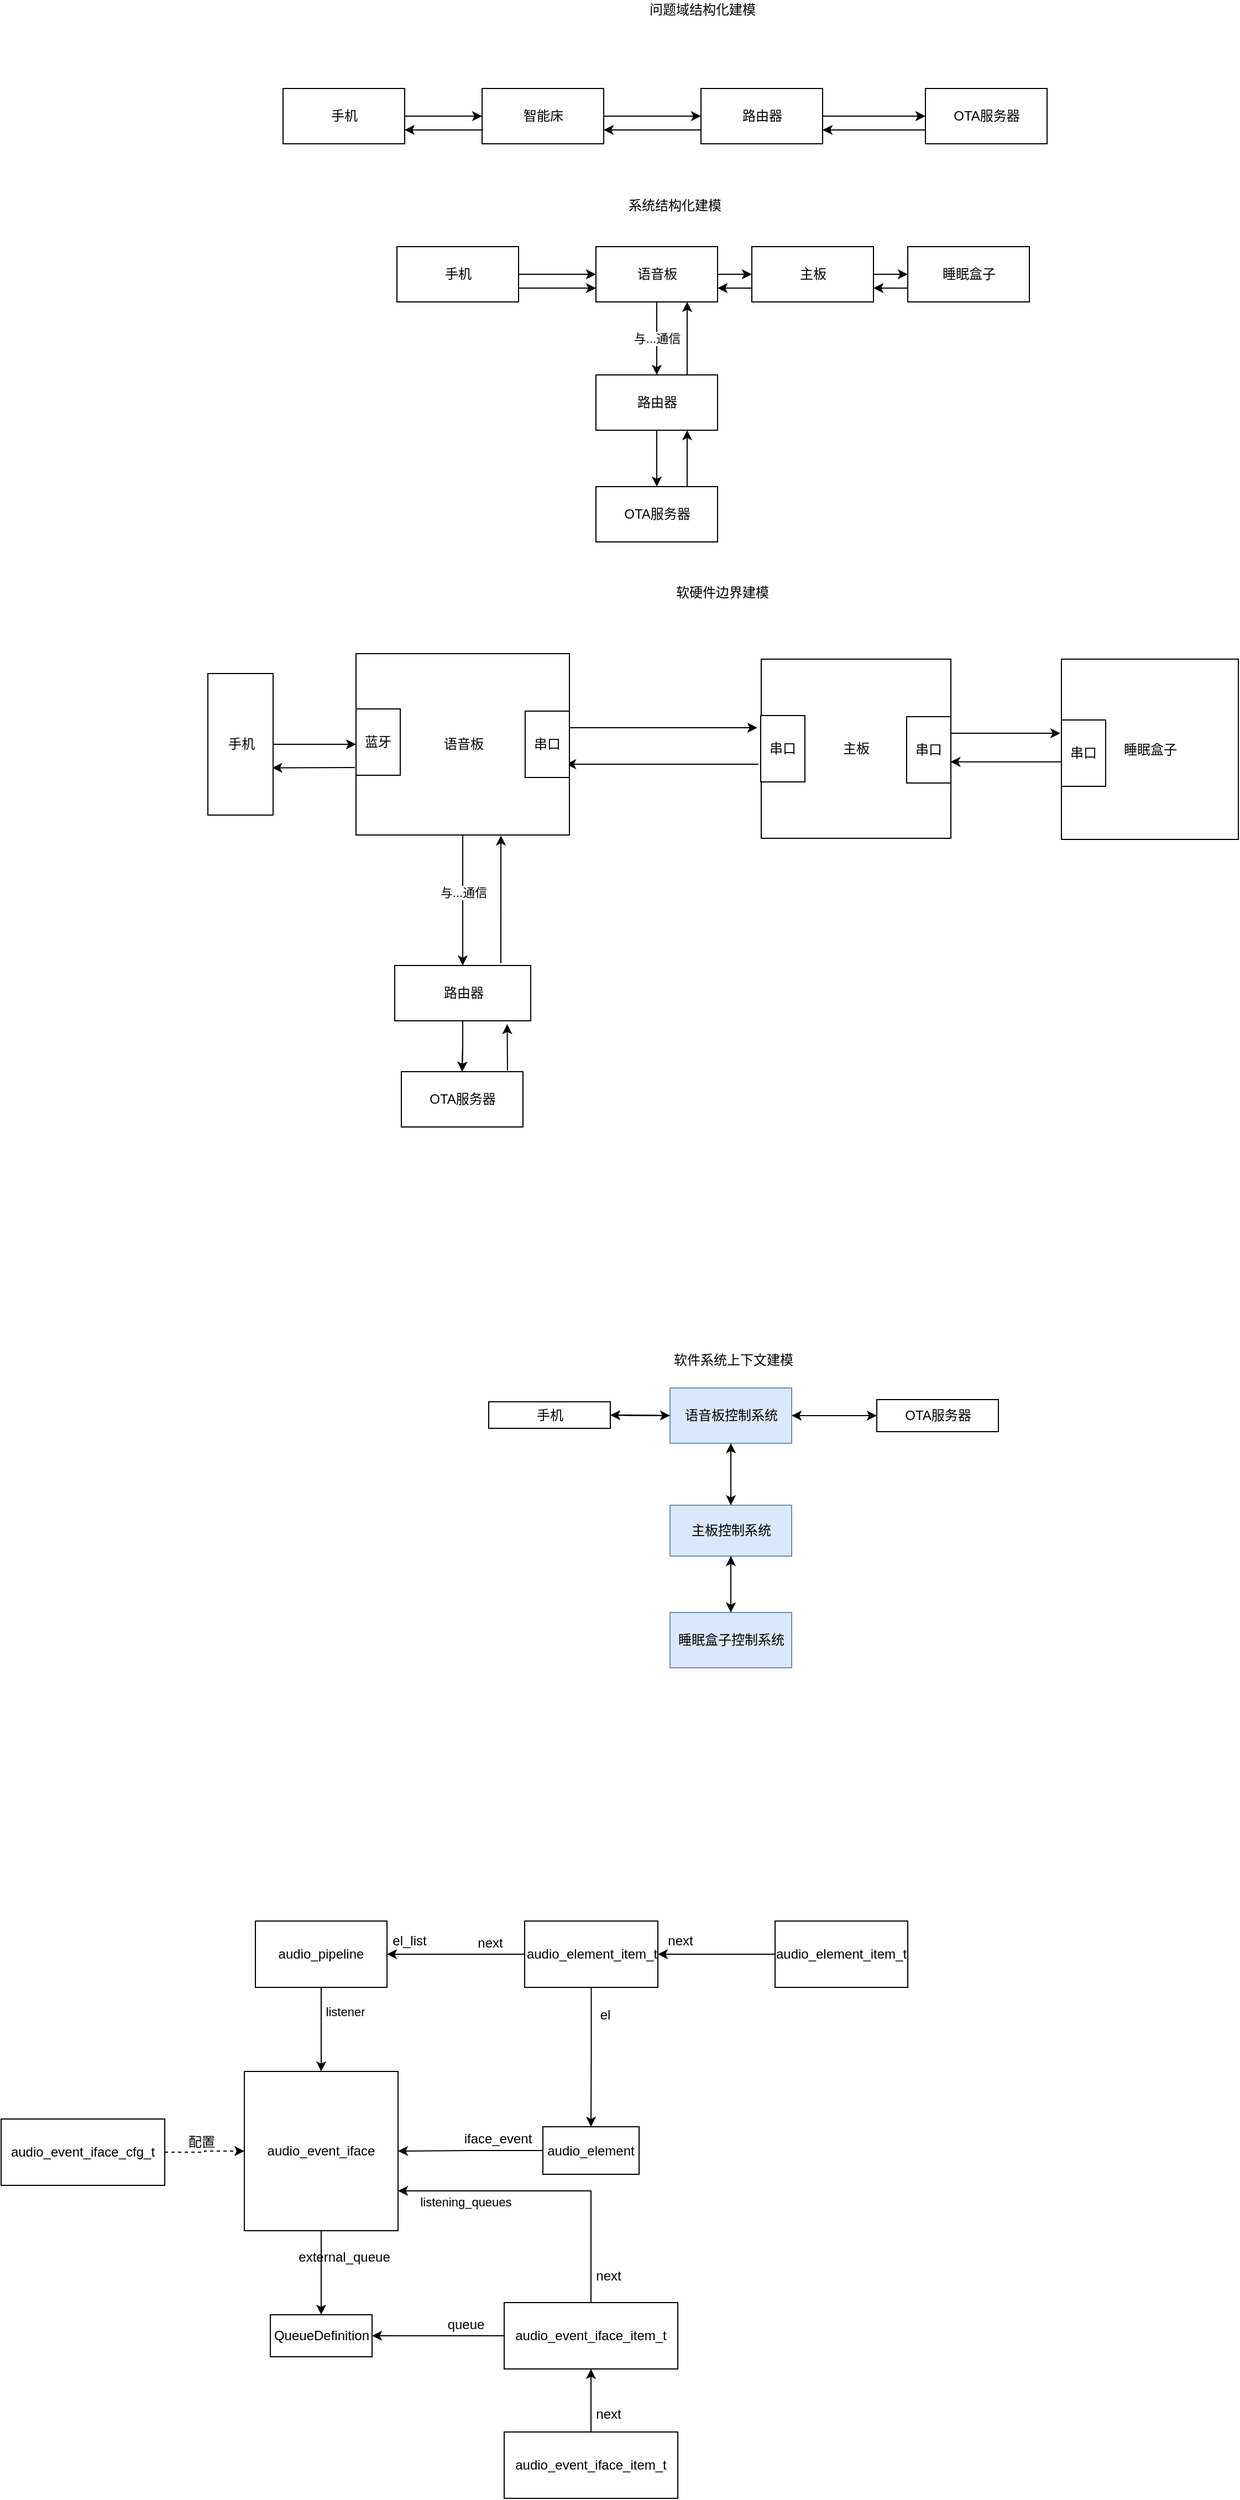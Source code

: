 <mxfile version="18.0.3" type="github">
  <diagram id="n7DuEQMFLMZEM_3gO0Fe" name="Page-1">
    <mxGraphModel dx="1936" dy="582" grid="0" gridSize="10" guides="1" tooltips="1" connect="1" arrows="1" fold="1" page="1" pageScale="1" pageWidth="827" pageHeight="1169" math="0" shadow="0">
      <root>
        <mxCell id="0" />
        <mxCell id="1" parent="0" />
        <mxCell id="TMJ--TbqOV-L6r4FokhD-1" value="智能床" style="html=1;" parent="1" vertex="1">
          <mxGeometry x="-378" y="113" width="110" height="50" as="geometry" />
        </mxCell>
        <mxCell id="TMJ--TbqOV-L6r4FokhD-2" value="OTA服务器" style="html=1;" parent="1" vertex="1">
          <mxGeometry x="23" y="113" width="110" height="50" as="geometry" />
        </mxCell>
        <mxCell id="mINpxA1xFtAolGqFAkfR-3" style="edgeStyle=orthogonalEdgeStyle;rounded=0;orthogonalLoop=1;jettySize=auto;html=1;entryX=0;entryY=0.5;entryDx=0;entryDy=0;" parent="1" source="TMJ--TbqOV-L6r4FokhD-3" target="TMJ--TbqOV-L6r4FokhD-2" edge="1">
          <mxGeometry relative="1" as="geometry" />
        </mxCell>
        <mxCell id="TMJ--TbqOV-L6r4FokhD-3" value="路由器" style="html=1;" parent="1" vertex="1">
          <mxGeometry x="-180" y="113" width="110" height="50" as="geometry" />
        </mxCell>
        <mxCell id="TMJ--TbqOV-L6r4FokhD-7" style="edgeStyle=orthogonalEdgeStyle;rounded=0;orthogonalLoop=1;jettySize=auto;html=1;entryX=0;entryY=0.5;entryDx=0;entryDy=0;" parent="1" source="TMJ--TbqOV-L6r4FokhD-4" target="TMJ--TbqOV-L6r4FokhD-1" edge="1">
          <mxGeometry relative="1" as="geometry" />
        </mxCell>
        <mxCell id="TMJ--TbqOV-L6r4FokhD-4" value="手机" style="html=1;" parent="1" vertex="1">
          <mxGeometry x="-558" y="113" width="110" height="50" as="geometry" />
        </mxCell>
        <mxCell id="TMJ--TbqOV-L6r4FokhD-13" value="问题域结构化建模" style="text;html=1;align=center;verticalAlign=middle;resizable=0;points=[];autosize=1;strokeColor=none;fillColor=none;" parent="1" vertex="1">
          <mxGeometry x="-232" y="33" width="106" height="18" as="geometry" />
        </mxCell>
        <mxCell id="TMJ--TbqOV-L6r4FokhD-14" style="edgeStyle=orthogonalEdgeStyle;rounded=0;orthogonalLoop=1;jettySize=auto;html=1;entryX=0.5;entryY=0;entryDx=0;entryDy=0;" parent="1" source="TMJ--TbqOV-L6r4FokhD-16" target="TMJ--TbqOV-L6r4FokhD-19" edge="1">
          <mxGeometry relative="1" as="geometry" />
        </mxCell>
        <mxCell id="TMJ--TbqOV-L6r4FokhD-15" value="与...通信" style="edgeLabel;html=1;align=center;verticalAlign=middle;resizable=0;points=[];" parent="TMJ--TbqOV-L6r4FokhD-14" vertex="1" connectable="0">
          <mxGeometry x="-0.274" y="1" relative="1" as="geometry">
            <mxPoint x="-1" y="9" as="offset" />
          </mxGeometry>
        </mxCell>
        <mxCell id="TMJ--TbqOV-L6r4FokhD-27" style="edgeStyle=orthogonalEdgeStyle;rounded=1;orthogonalLoop=1;jettySize=auto;html=1;" parent="1" source="TMJ--TbqOV-L6r4FokhD-16" target="TMJ--TbqOV-L6r4FokhD-23" edge="1">
          <mxGeometry relative="1" as="geometry" />
        </mxCell>
        <mxCell id="TMJ--TbqOV-L6r4FokhD-16" value="语音板" style="html=1;" parent="1" vertex="1">
          <mxGeometry x="-275" y="256" width="110" height="50" as="geometry" />
        </mxCell>
        <mxCell id="TMJ--TbqOV-L6r4FokhD-17" value="OTA服务器" style="html=1;" parent="1" vertex="1">
          <mxGeometry x="-275" y="473" width="110" height="50" as="geometry" />
        </mxCell>
        <mxCell id="TMJ--TbqOV-L6r4FokhD-18" style="edgeStyle=orthogonalEdgeStyle;rounded=0;orthogonalLoop=1;jettySize=auto;html=1;entryX=0.5;entryY=0;entryDx=0;entryDy=0;" parent="1" source="TMJ--TbqOV-L6r4FokhD-19" target="TMJ--TbqOV-L6r4FokhD-17" edge="1">
          <mxGeometry relative="1" as="geometry" />
        </mxCell>
        <mxCell id="TMJ--TbqOV-L6r4FokhD-19" value="路由器" style="html=1;" parent="1" vertex="1">
          <mxGeometry x="-275" y="372" width="110" height="50" as="geometry" />
        </mxCell>
        <mxCell id="TMJ--TbqOV-L6r4FokhD-20" style="edgeStyle=orthogonalEdgeStyle;rounded=0;orthogonalLoop=1;jettySize=auto;html=1;entryX=0;entryY=0.5;entryDx=0;entryDy=0;" parent="1" source="TMJ--TbqOV-L6r4FokhD-21" target="TMJ--TbqOV-L6r4FokhD-16" edge="1">
          <mxGeometry relative="1" as="geometry" />
        </mxCell>
        <mxCell id="TMJ--TbqOV-L6r4FokhD-21" value="手机" style="html=1;" parent="1" vertex="1">
          <mxGeometry x="-455" y="256" width="110" height="50" as="geometry" />
        </mxCell>
        <mxCell id="TMJ--TbqOV-L6r4FokhD-22" value="系统结构化建模" style="text;html=1;align=center;verticalAlign=middle;resizable=0;points=[];autosize=1;strokeColor=none;fillColor=none;" parent="1" vertex="1">
          <mxGeometry x="-251" y="210" width="94" height="18" as="geometry" />
        </mxCell>
        <mxCell id="TMJ--TbqOV-L6r4FokhD-28" style="edgeStyle=orthogonalEdgeStyle;rounded=1;orthogonalLoop=1;jettySize=auto;html=1;" parent="1" source="TMJ--TbqOV-L6r4FokhD-23" target="TMJ--TbqOV-L6r4FokhD-24" edge="1">
          <mxGeometry relative="1" as="geometry" />
        </mxCell>
        <mxCell id="TMJ--TbqOV-L6r4FokhD-23" value="主板" style="html=1;" parent="1" vertex="1">
          <mxGeometry x="-134" y="256" width="110" height="50" as="geometry" />
        </mxCell>
        <mxCell id="TMJ--TbqOV-L6r4FokhD-24" value="睡眠盒子" style="html=1;" parent="1" vertex="1">
          <mxGeometry x="7" y="256" width="110" height="50" as="geometry" />
        </mxCell>
        <mxCell id="TMJ--TbqOV-L6r4FokhD-85" style="edgeStyle=orthogonalEdgeStyle;rounded=1;orthogonalLoop=1;jettySize=auto;html=1;entryX=0;entryY=0.5;entryDx=0;entryDy=0;" parent="1" source="TMJ--TbqOV-L6r4FokhD-56" target="TMJ--TbqOV-L6r4FokhD-64" edge="1">
          <mxGeometry relative="1" as="geometry" />
        </mxCell>
        <mxCell id="TMJ--TbqOV-L6r4FokhD-86" style="edgeStyle=orthogonalEdgeStyle;rounded=1;orthogonalLoop=1;jettySize=auto;html=1;" parent="1" source="TMJ--TbqOV-L6r4FokhD-56" target="TMJ--TbqOV-L6r4FokhD-59" edge="1">
          <mxGeometry relative="1" as="geometry" />
        </mxCell>
        <mxCell id="TMJ--TbqOV-L6r4FokhD-90" style="edgeStyle=orthogonalEdgeStyle;rounded=1;orthogonalLoop=1;jettySize=auto;html=1;entryX=1;entryY=0.5;entryDx=0;entryDy=0;" parent="1" source="TMJ--TbqOV-L6r4FokhD-56" target="TMJ--TbqOV-L6r4FokhD-66" edge="1">
          <mxGeometry relative="1" as="geometry" />
        </mxCell>
        <mxCell id="TMJ--TbqOV-L6r4FokhD-56" value="语音板控制系统" style="html=1;fillColor=#dae8fc;strokeColor=#6c8ebf;" parent="1" vertex="1">
          <mxGeometry x="-208" y="1288" width="110" height="50" as="geometry" />
        </mxCell>
        <mxCell id="TMJ--TbqOV-L6r4FokhD-89" style="edgeStyle=orthogonalEdgeStyle;rounded=1;orthogonalLoop=1;jettySize=auto;html=1;entryX=0.5;entryY=1;entryDx=0;entryDy=0;" parent="1" source="TMJ--TbqOV-L6r4FokhD-57" target="TMJ--TbqOV-L6r4FokhD-59" edge="1">
          <mxGeometry relative="1" as="geometry" />
        </mxCell>
        <mxCell id="TMJ--TbqOV-L6r4FokhD-57" value="睡眠盒子控制系统" style="html=1;fillColor=#dae8fc;strokeColor=#6c8ebf;" parent="1" vertex="1">
          <mxGeometry x="-208" y="1491" width="110" height="50" as="geometry" />
        </mxCell>
        <mxCell id="TMJ--TbqOV-L6r4FokhD-87" style="edgeStyle=orthogonalEdgeStyle;rounded=1;orthogonalLoop=1;jettySize=auto;html=1;entryX=0.5;entryY=1;entryDx=0;entryDy=0;" parent="1" source="TMJ--TbqOV-L6r4FokhD-59" target="TMJ--TbqOV-L6r4FokhD-56" edge="1">
          <mxGeometry relative="1" as="geometry" />
        </mxCell>
        <mxCell id="TMJ--TbqOV-L6r4FokhD-88" style="edgeStyle=orthogonalEdgeStyle;rounded=1;orthogonalLoop=1;jettySize=auto;html=1;" parent="1" source="TMJ--TbqOV-L6r4FokhD-59" target="TMJ--TbqOV-L6r4FokhD-57" edge="1">
          <mxGeometry relative="1" as="geometry" />
        </mxCell>
        <mxCell id="TMJ--TbqOV-L6r4FokhD-59" value="主板控制系统" style="html=1;fillColor=#dae8fc;strokeColor=#6c8ebf;" parent="1" vertex="1">
          <mxGeometry x="-208" y="1394" width="110" height="46" as="geometry" />
        </mxCell>
        <mxCell id="TMJ--TbqOV-L6r4FokhD-91" style="edgeStyle=orthogonalEdgeStyle;rounded=1;orthogonalLoop=1;jettySize=auto;html=1;entryX=1;entryY=0.5;entryDx=0;entryDy=0;" parent="1" source="TMJ--TbqOV-L6r4FokhD-64" target="TMJ--TbqOV-L6r4FokhD-56" edge="1">
          <mxGeometry relative="1" as="geometry" />
        </mxCell>
        <mxCell id="TMJ--TbqOV-L6r4FokhD-64" value="OTA服务器" style="html=1;" parent="1" vertex="1">
          <mxGeometry x="-21" y="1298.5" width="110" height="29" as="geometry" />
        </mxCell>
        <mxCell id="TMJ--TbqOV-L6r4FokhD-67" style="edgeStyle=orthogonalEdgeStyle;rounded=1;orthogonalLoop=1;jettySize=auto;html=1;entryX=0;entryY=0.5;entryDx=0;entryDy=0;" parent="1" source="TMJ--TbqOV-L6r4FokhD-66" target="TMJ--TbqOV-L6r4FokhD-56" edge="1">
          <mxGeometry relative="1" as="geometry">
            <mxPoint x="-356" y="1313.0" as="targetPoint" />
          </mxGeometry>
        </mxCell>
        <mxCell id="TMJ--TbqOV-L6r4FokhD-66" value="手机" style="html=1;" parent="1" vertex="1">
          <mxGeometry x="-372" y="1300.5" width="110" height="24" as="geometry" />
        </mxCell>
        <mxCell id="TMJ--TbqOV-L6r4FokhD-84" value="软件系统上下文建模" style="text;html=1;align=center;verticalAlign=middle;resizable=0;points=[];autosize=1;strokeColor=none;fillColor=none;" parent="1" vertex="1">
          <mxGeometry x="-210" y="1254" width="118" height="18" as="geometry" />
        </mxCell>
        <mxCell id="mINpxA1xFtAolGqFAkfR-1" value="" style="endArrow=classic;html=1;rounded=0;entryX=1;entryY=0.75;entryDx=0;entryDy=0;exitX=0.009;exitY=0.75;exitDx=0;exitDy=0;exitPerimeter=0;" parent="1" source="TMJ--TbqOV-L6r4FokhD-1" target="TMJ--TbqOV-L6r4FokhD-4" edge="1">
          <mxGeometry width="50" height="50" relative="1" as="geometry">
            <mxPoint x="-382" y="150" as="sourcePoint" />
            <mxPoint x="-332" y="330" as="targetPoint" />
          </mxGeometry>
        </mxCell>
        <mxCell id="mINpxA1xFtAolGqFAkfR-2" value="" style="endArrow=classic;html=1;rounded=0;exitX=1;exitY=0.5;exitDx=0;exitDy=0;entryX=0;entryY=0.5;entryDx=0;entryDy=0;" parent="1" source="TMJ--TbqOV-L6r4FokhD-1" target="TMJ--TbqOV-L6r4FokhD-3" edge="1">
          <mxGeometry width="50" height="50" relative="1" as="geometry">
            <mxPoint x="-202" y="251" as="sourcePoint" />
            <mxPoint x="-152" y="201" as="targetPoint" />
          </mxGeometry>
        </mxCell>
        <mxCell id="mINpxA1xFtAolGqFAkfR-4" value="" style="endArrow=classic;html=1;rounded=0;exitX=0;exitY=0.75;exitDx=0;exitDy=0;entryX=1;entryY=0.75;entryDx=0;entryDy=0;" parent="1" source="TMJ--TbqOV-L6r4FokhD-3" target="TMJ--TbqOV-L6r4FokhD-1" edge="1">
          <mxGeometry width="50" height="50" relative="1" as="geometry">
            <mxPoint x="-77" y="274" as="sourcePoint" />
            <mxPoint x="-27" y="224" as="targetPoint" />
          </mxGeometry>
        </mxCell>
        <mxCell id="mINpxA1xFtAolGqFAkfR-5" value="" style="endArrow=classic;html=1;rounded=0;exitX=0;exitY=0.75;exitDx=0;exitDy=0;entryX=1;entryY=0.75;entryDx=0;entryDy=0;" parent="1" source="TMJ--TbqOV-L6r4FokhD-2" target="TMJ--TbqOV-L6r4FokhD-3" edge="1">
          <mxGeometry width="50" height="50" relative="1" as="geometry">
            <mxPoint x="71" y="252" as="sourcePoint" />
            <mxPoint x="121" y="202" as="targetPoint" />
          </mxGeometry>
        </mxCell>
        <mxCell id="mINpxA1xFtAolGqFAkfR-6" value="" style="endArrow=classic;html=1;rounded=0;exitX=1;exitY=0.75;exitDx=0;exitDy=0;entryX=0;entryY=0.75;entryDx=0;entryDy=0;" parent="1" source="TMJ--TbqOV-L6r4FokhD-21" target="TMJ--TbqOV-L6r4FokhD-16" edge="1">
          <mxGeometry width="50" height="50" relative="1" as="geometry">
            <mxPoint x="-410" y="437" as="sourcePoint" />
            <mxPoint x="-360" y="387" as="targetPoint" />
          </mxGeometry>
        </mxCell>
        <mxCell id="mINpxA1xFtAolGqFAkfR-7" value="" style="endArrow=classic;html=1;rounded=0;exitX=0;exitY=0.75;exitDx=0;exitDy=0;entryX=1;entryY=0.75;entryDx=0;entryDy=0;" parent="1" source="TMJ--TbqOV-L6r4FokhD-23" target="TMJ--TbqOV-L6r4FokhD-16" edge="1">
          <mxGeometry width="50" height="50" relative="1" as="geometry">
            <mxPoint x="-40" y="429" as="sourcePoint" />
            <mxPoint x="10" y="379" as="targetPoint" />
          </mxGeometry>
        </mxCell>
        <mxCell id="mINpxA1xFtAolGqFAkfR-8" value="" style="endArrow=classic;html=1;rounded=0;exitX=0;exitY=0.75;exitDx=0;exitDy=0;entryX=1;entryY=0.75;entryDx=0;entryDy=0;" parent="1" source="TMJ--TbqOV-L6r4FokhD-24" target="TMJ--TbqOV-L6r4FokhD-23" edge="1">
          <mxGeometry width="50" height="50" relative="1" as="geometry">
            <mxPoint x="89" y="417" as="sourcePoint" />
            <mxPoint x="139" y="367" as="targetPoint" />
          </mxGeometry>
        </mxCell>
        <mxCell id="mINpxA1xFtAolGqFAkfR-9" value="" style="endArrow=classic;html=1;rounded=0;exitX=0.75;exitY=0;exitDx=0;exitDy=0;entryX=0.75;entryY=1;entryDx=0;entryDy=0;" parent="1" source="TMJ--TbqOV-L6r4FokhD-17" target="TMJ--TbqOV-L6r4FokhD-19" edge="1">
          <mxGeometry width="50" height="50" relative="1" as="geometry">
            <mxPoint x="-4" y="478" as="sourcePoint" />
            <mxPoint x="46" y="428" as="targetPoint" />
          </mxGeometry>
        </mxCell>
        <mxCell id="mINpxA1xFtAolGqFAkfR-10" value="" style="endArrow=classic;html=1;rounded=0;exitX=0.75;exitY=0;exitDx=0;exitDy=0;entryX=0.75;entryY=1;entryDx=0;entryDy=0;" parent="1" source="TMJ--TbqOV-L6r4FokhD-19" target="TMJ--TbqOV-L6r4FokhD-16" edge="1">
          <mxGeometry width="50" height="50" relative="1" as="geometry">
            <mxPoint x="-61" y="414" as="sourcePoint" />
            <mxPoint x="-11" y="364" as="targetPoint" />
          </mxGeometry>
        </mxCell>
        <mxCell id="mINpxA1xFtAolGqFAkfR-12" style="edgeStyle=orthogonalEdgeStyle;rounded=0;orthogonalLoop=1;jettySize=auto;html=1;entryX=0.5;entryY=0;entryDx=0;entryDy=0;" parent="1" source="mINpxA1xFtAolGqFAkfR-15" target="mINpxA1xFtAolGqFAkfR-18" edge="1">
          <mxGeometry relative="1" as="geometry" />
        </mxCell>
        <mxCell id="mINpxA1xFtAolGqFAkfR-13" value="与...通信" style="edgeLabel;html=1;align=center;verticalAlign=middle;resizable=0;points=[];" parent="mINpxA1xFtAolGqFAkfR-12" vertex="1" connectable="0">
          <mxGeometry x="-0.274" y="1" relative="1" as="geometry">
            <mxPoint x="-1" y="9" as="offset" />
          </mxGeometry>
        </mxCell>
        <mxCell id="mINpxA1xFtAolGqFAkfR-14" style="edgeStyle=orthogonalEdgeStyle;rounded=1;orthogonalLoop=1;jettySize=auto;html=1;exitX=1;exitY=0.25;exitDx=0;exitDy=0;" parent="1" source="mINpxA1xFtAolGqFAkfR-31" edge="1">
          <mxGeometry relative="1" as="geometry">
            <mxPoint x="-129" y="691" as="targetPoint" />
          </mxGeometry>
        </mxCell>
        <mxCell id="mINpxA1xFtAolGqFAkfR-15" value="语音板" style="html=1;" parent="1" vertex="1">
          <mxGeometry x="-492" y="624" width="193" height="164" as="geometry" />
        </mxCell>
        <mxCell id="mINpxA1xFtAolGqFAkfR-16" value="OTA服务器" style="html=1;" parent="1" vertex="1">
          <mxGeometry x="-451" y="1002" width="110" height="50" as="geometry" />
        </mxCell>
        <mxCell id="mINpxA1xFtAolGqFAkfR-17" style="edgeStyle=orthogonalEdgeStyle;rounded=0;orthogonalLoop=1;jettySize=auto;html=1;entryX=0.5;entryY=0;entryDx=0;entryDy=0;" parent="1" source="mINpxA1xFtAolGqFAkfR-18" target="mINpxA1xFtAolGqFAkfR-16" edge="1">
          <mxGeometry relative="1" as="geometry" />
        </mxCell>
        <mxCell id="mINpxA1xFtAolGqFAkfR-36" value="" style="edgeStyle=orthogonalEdgeStyle;rounded=0;orthogonalLoop=1;jettySize=auto;html=1;exitX=0.5;exitY=1;exitDx=0;exitDy=0;" parent="1" source="mINpxA1xFtAolGqFAkfR-18" target="mINpxA1xFtAolGqFAkfR-16" edge="1">
          <mxGeometry relative="1" as="geometry" />
        </mxCell>
        <mxCell id="mINpxA1xFtAolGqFAkfR-18" value="路由器" style="html=1;" parent="1" vertex="1">
          <mxGeometry x="-457" y="906" width="123" height="50" as="geometry" />
        </mxCell>
        <mxCell id="mINpxA1xFtAolGqFAkfR-19" style="edgeStyle=orthogonalEdgeStyle;rounded=0;orthogonalLoop=1;jettySize=auto;html=1;entryX=0;entryY=0.5;entryDx=0;entryDy=0;" parent="1" source="mINpxA1xFtAolGqFAkfR-20" target="mINpxA1xFtAolGqFAkfR-15" edge="1">
          <mxGeometry relative="1" as="geometry" />
        </mxCell>
        <mxCell id="mINpxA1xFtAolGqFAkfR-20" value="手机" style="html=1;" parent="1" vertex="1">
          <mxGeometry x="-626" y="642" width="59" height="128" as="geometry" />
        </mxCell>
        <mxCell id="mINpxA1xFtAolGqFAkfR-21" value="软硬件边界建模" style="text;html=1;align=center;verticalAlign=middle;resizable=0;points=[];autosize=1;strokeColor=none;fillColor=none;" parent="1" vertex="1">
          <mxGeometry x="-208" y="560" width="94" height="17" as="geometry" />
        </mxCell>
        <mxCell id="mINpxA1xFtAolGqFAkfR-22" style="edgeStyle=orthogonalEdgeStyle;rounded=1;orthogonalLoop=1;jettySize=auto;html=1;exitX=1;exitY=0.25;exitDx=0;exitDy=0;" parent="1" source="mINpxA1xFtAolGqFAkfR-33" edge="1">
          <mxGeometry relative="1" as="geometry">
            <mxPoint x="145" y="696" as="targetPoint" />
          </mxGeometry>
        </mxCell>
        <mxCell id="mINpxA1xFtAolGqFAkfR-23" value="主板" style="html=1;" parent="1" vertex="1">
          <mxGeometry x="-125.5" y="629" width="171.5" height="162" as="geometry" />
        </mxCell>
        <mxCell id="mINpxA1xFtAolGqFAkfR-24" value="睡眠盒子" style="html=1;" parent="1" vertex="1">
          <mxGeometry x="146" y="629" width="160" height="163" as="geometry" />
        </mxCell>
        <mxCell id="mINpxA1xFtAolGqFAkfR-26" value="" style="endArrow=classic;html=1;rounded=0;" parent="1" edge="1">
          <mxGeometry width="50" height="50" relative="1" as="geometry">
            <mxPoint x="-128" y="724" as="sourcePoint" />
            <mxPoint x="-302" y="724" as="targetPoint" />
          </mxGeometry>
        </mxCell>
        <mxCell id="mINpxA1xFtAolGqFAkfR-27" value="" style="endArrow=classic;html=1;rounded=0;exitX=-0.009;exitY=0.631;exitDx=0;exitDy=0;entryX=0.998;entryY=0.573;entryDx=0;entryDy=0;entryPerimeter=0;exitPerimeter=0;" parent="1" source="mINpxA1xFtAolGqFAkfR-34" target="mINpxA1xFtAolGqFAkfR-23" edge="1">
          <mxGeometry width="50" height="50" relative="1" as="geometry">
            <mxPoint x="97.5" y="840" as="sourcePoint" />
            <mxPoint x="147.5" y="790" as="targetPoint" />
          </mxGeometry>
        </mxCell>
        <mxCell id="mINpxA1xFtAolGqFAkfR-29" value="" style="endArrow=classic;html=1;rounded=0;entryX=0.679;entryY=1.003;entryDx=0;entryDy=0;entryPerimeter=0;" parent="1" target="mINpxA1xFtAolGqFAkfR-15" edge="1">
          <mxGeometry width="50" height="50" relative="1" as="geometry">
            <mxPoint x="-361" y="904" as="sourcePoint" />
            <mxPoint x="-229" y="787" as="targetPoint" />
          </mxGeometry>
        </mxCell>
        <mxCell id="mINpxA1xFtAolGqFAkfR-30" value="蓝牙" style="rounded=0;whiteSpace=wrap;html=1;" parent="1" vertex="1">
          <mxGeometry x="-492" y="674" width="40" height="60" as="geometry" />
        </mxCell>
        <mxCell id="mINpxA1xFtAolGqFAkfR-31" value="串口" style="rounded=0;whiteSpace=wrap;html=1;" parent="1" vertex="1">
          <mxGeometry x="-339" y="676" width="40" height="60" as="geometry" />
        </mxCell>
        <mxCell id="mINpxA1xFtAolGqFAkfR-32" value="串口" style="rounded=0;whiteSpace=wrap;html=1;" parent="1" vertex="1">
          <mxGeometry x="-126" y="680" width="40" height="60" as="geometry" />
        </mxCell>
        <mxCell id="mINpxA1xFtAolGqFAkfR-33" value="串口" style="rounded=0;whiteSpace=wrap;html=1;" parent="1" vertex="1">
          <mxGeometry x="6" y="681" width="40" height="60" as="geometry" />
        </mxCell>
        <mxCell id="mINpxA1xFtAolGqFAkfR-34" value="串口" style="rounded=0;whiteSpace=wrap;html=1;" parent="1" vertex="1">
          <mxGeometry x="146" y="684" width="40" height="60" as="geometry" />
        </mxCell>
        <mxCell id="mINpxA1xFtAolGqFAkfR-35" value="" style="endArrow=classic;html=1;rounded=0;entryX=0.987;entryY=0.666;entryDx=0;entryDy=0;entryPerimeter=0;" parent="1" target="mINpxA1xFtAolGqFAkfR-20" edge="1">
          <mxGeometry width="50" height="50" relative="1" as="geometry">
            <mxPoint x="-493" y="727" as="sourcePoint" />
            <mxPoint x="-472" y="806" as="targetPoint" />
          </mxGeometry>
        </mxCell>
        <mxCell id="mINpxA1xFtAolGqFAkfR-37" value="" style="endArrow=classic;html=1;rounded=0;entryX=0.827;entryY=1.06;entryDx=0;entryDy=0;entryPerimeter=0;" parent="1" target="mINpxA1xFtAolGqFAkfR-18" edge="1">
          <mxGeometry width="50" height="50" relative="1" as="geometry">
            <mxPoint x="-355" y="1001" as="sourcePoint" />
            <mxPoint x="-199" y="940" as="targetPoint" />
          </mxGeometry>
        </mxCell>
        <mxCell id="HOqitvhffONV-CKC797G-42" style="edgeStyle=orthogonalEdgeStyle;rounded=0;orthogonalLoop=1;jettySize=auto;html=1;" edge="1" parent="1" source="HOqitvhffONV-CKC797G-10" target="HOqitvhffONV-CKC797G-41">
          <mxGeometry relative="1" as="geometry" />
        </mxCell>
        <mxCell id="HOqitvhffONV-CKC797G-10" value="&lt;span style=&quot;&quot;&gt;audio_event_iface&lt;/span&gt;" style="rounded=0;whiteSpace=wrap;html=1;" vertex="1" parent="1">
          <mxGeometry x="-593" y="1906" width="139" height="144" as="geometry" />
        </mxCell>
        <mxCell id="HOqitvhffONV-CKC797G-13" value="listener" style="edgeStyle=orthogonalEdgeStyle;rounded=0;orthogonalLoop=1;jettySize=auto;html=1;" edge="1" parent="1" source="HOqitvhffONV-CKC797G-11" target="HOqitvhffONV-CKC797G-10">
          <mxGeometry x="-0.425" y="21" relative="1" as="geometry">
            <mxPoint as="offset" />
          </mxGeometry>
        </mxCell>
        <mxCell id="HOqitvhffONV-CKC797G-11" value="audio_pipeline" style="rounded=0;whiteSpace=wrap;html=1;" vertex="1" parent="1">
          <mxGeometry x="-583" y="1770" width="119" height="60" as="geometry" />
        </mxCell>
        <mxCell id="HOqitvhffONV-CKC797G-39" style="edgeStyle=orthogonalEdgeStyle;rounded=0;orthogonalLoop=1;jettySize=auto;html=1;entryX=0;entryY=0.5;entryDx=0;entryDy=0;dashed=1;" edge="1" parent="1" source="HOqitvhffONV-CKC797G-14" target="HOqitvhffONV-CKC797G-10">
          <mxGeometry relative="1" as="geometry" />
        </mxCell>
        <mxCell id="HOqitvhffONV-CKC797G-14" value="audio_event_iface_cfg_t" style="rounded=0;whiteSpace=wrap;html=1;" vertex="1" parent="1">
          <mxGeometry x="-813" y="1949" width="148" height="60" as="geometry" />
        </mxCell>
        <mxCell id="HOqitvhffONV-CKC797G-26" style="edgeStyle=orthogonalEdgeStyle;rounded=0;orthogonalLoop=1;jettySize=auto;html=1;entryX=0.5;entryY=0;entryDx=0;entryDy=0;" edge="1" parent="1" source="HOqitvhffONV-CKC797G-16" target="HOqitvhffONV-CKC797G-23">
          <mxGeometry relative="1" as="geometry" />
        </mxCell>
        <mxCell id="HOqitvhffONV-CKC797G-59" style="edgeStyle=orthogonalEdgeStyle;rounded=0;orthogonalLoop=1;jettySize=auto;html=1;entryX=1;entryY=0.5;entryDx=0;entryDy=0;" edge="1" parent="1" source="HOqitvhffONV-CKC797G-16" target="HOqitvhffONV-CKC797G-11">
          <mxGeometry relative="1" as="geometry" />
        </mxCell>
        <mxCell id="HOqitvhffONV-CKC797G-16" value="audio_element_item_t" style="rounded=0;whiteSpace=wrap;html=1;" vertex="1" parent="1">
          <mxGeometry x="-339.5" y="1770" width="120.5" height="60" as="geometry" />
        </mxCell>
        <mxCell id="HOqitvhffONV-CKC797G-60" style="edgeStyle=orthogonalEdgeStyle;rounded=0;orthogonalLoop=1;jettySize=auto;html=1;entryX=1;entryY=0.5;entryDx=0;entryDy=0;" edge="1" parent="1" source="HOqitvhffONV-CKC797G-17" target="HOqitvhffONV-CKC797G-16">
          <mxGeometry relative="1" as="geometry" />
        </mxCell>
        <mxCell id="HOqitvhffONV-CKC797G-17" value="audio_element_item_t" style="rounded=0;whiteSpace=wrap;html=1;" vertex="1" parent="1">
          <mxGeometry x="-113" y="1770" width="120" height="60" as="geometry" />
        </mxCell>
        <mxCell id="HOqitvhffONV-CKC797G-19" value="el_list" style="text;html=1;align=center;verticalAlign=middle;resizable=0;points=[];autosize=1;strokeColor=none;fillColor=none;" vertex="1" parent="1">
          <mxGeometry x="-464" y="1779" width="40" height="17" as="geometry" />
        </mxCell>
        <mxCell id="HOqitvhffONV-CKC797G-21" value="next" style="text;html=1;align=center;verticalAlign=middle;resizable=0;points=[];autosize=1;strokeColor=none;fillColor=none;" vertex="1" parent="1">
          <mxGeometry x="-388" y="1781" width="33" height="17" as="geometry" />
        </mxCell>
        <mxCell id="HOqitvhffONV-CKC797G-22" value="next" style="text;html=1;align=center;verticalAlign=middle;resizable=0;points=[];autosize=1;strokeColor=none;fillColor=none;" vertex="1" parent="1">
          <mxGeometry x="-216" y="1779" width="33" height="17" as="geometry" />
        </mxCell>
        <mxCell id="HOqitvhffONV-CKC797G-28" style="edgeStyle=orthogonalEdgeStyle;rounded=0;orthogonalLoop=1;jettySize=auto;html=1;" edge="1" parent="1" source="HOqitvhffONV-CKC797G-23" target="HOqitvhffONV-CKC797G-10">
          <mxGeometry relative="1" as="geometry" />
        </mxCell>
        <mxCell id="HOqitvhffONV-CKC797G-23" value="audio_element" style="rounded=0;whiteSpace=wrap;html=1;" vertex="1" parent="1">
          <mxGeometry x="-323" y="1956" width="87" height="43" as="geometry" />
        </mxCell>
        <mxCell id="HOqitvhffONV-CKC797G-27" value="el" style="text;html=1;align=center;verticalAlign=middle;resizable=0;points=[];autosize=1;strokeColor=none;fillColor=none;" vertex="1" parent="1">
          <mxGeometry x="-277" y="1846" width="20" height="17" as="geometry" />
        </mxCell>
        <mxCell id="HOqitvhffONV-CKC797G-29" value="iface_event" style="text;html=1;align=center;verticalAlign=middle;resizable=0;points=[];autosize=1;strokeColor=none;fillColor=none;" vertex="1" parent="1">
          <mxGeometry x="-400" y="1958" width="71" height="17" as="geometry" />
        </mxCell>
        <mxCell id="HOqitvhffONV-CKC797G-40" value="配置" style="text;html=1;align=center;verticalAlign=middle;resizable=0;points=[];autosize=1;strokeColor=none;fillColor=none;" vertex="1" parent="1">
          <mxGeometry x="-649" y="1961" width="34" height="17" as="geometry" />
        </mxCell>
        <mxCell id="HOqitvhffONV-CKC797G-41" value="QueueDefinition" style="rounded=0;whiteSpace=wrap;html=1;" vertex="1" parent="1">
          <mxGeometry x="-569.5" y="2126" width="92" height="38" as="geometry" />
        </mxCell>
        <mxCell id="HOqitvhffONV-CKC797G-50" style="edgeStyle=orthogonalEdgeStyle;rounded=0;orthogonalLoop=1;jettySize=auto;html=1;entryX=1;entryY=0.5;entryDx=0;entryDy=0;" edge="1" parent="1" source="HOqitvhffONV-CKC797G-47" target="HOqitvhffONV-CKC797G-41">
          <mxGeometry relative="1" as="geometry" />
        </mxCell>
        <mxCell id="HOqitvhffONV-CKC797G-53" style="edgeStyle=orthogonalEdgeStyle;rounded=0;orthogonalLoop=1;jettySize=auto;html=1;entryX=1;entryY=0.75;entryDx=0;entryDy=0;exitX=0.5;exitY=0;exitDx=0;exitDy=0;" edge="1" parent="1" source="HOqitvhffONV-CKC797G-47" target="HOqitvhffONV-CKC797G-10">
          <mxGeometry relative="1" as="geometry">
            <Array as="points">
              <mxPoint x="-279" y="2014" />
            </Array>
          </mxGeometry>
        </mxCell>
        <mxCell id="HOqitvhffONV-CKC797G-47" value="audio_event_iface_item_t" style="rounded=0;whiteSpace=wrap;html=1;" vertex="1" parent="1">
          <mxGeometry x="-358" y="2115" width="157" height="60" as="geometry" />
        </mxCell>
        <mxCell id="HOqitvhffONV-CKC797G-51" value="queue" style="text;html=1;align=center;verticalAlign=middle;resizable=0;points=[];autosize=1;strokeColor=none;fillColor=none;" vertex="1" parent="1">
          <mxGeometry x="-415" y="2126" width="43" height="17" as="geometry" />
        </mxCell>
        <mxCell id="HOqitvhffONV-CKC797G-52" value="external_queue" style="text;html=1;align=center;verticalAlign=middle;resizable=0;points=[];autosize=1;strokeColor=none;fillColor=none;" vertex="1" parent="1">
          <mxGeometry x="-550" y="2065" width="93" height="17" as="geometry" />
        </mxCell>
        <mxCell id="HOqitvhffONV-CKC797G-54" value="&lt;span style=&quot;font-size: 11px; background-color: rgb(255, 255, 255);&quot;&gt;listening_queues&lt;/span&gt;" style="text;html=1;align=center;verticalAlign=middle;resizable=0;points=[];autosize=1;strokeColor=none;fillColor=none;" vertex="1" parent="1">
          <mxGeometry x="-441" y="2015" width="96" height="17" as="geometry" />
        </mxCell>
        <mxCell id="HOqitvhffONV-CKC797G-56" style="edgeStyle=orthogonalEdgeStyle;rounded=0;orthogonalLoop=1;jettySize=auto;html=1;entryX=0.5;entryY=1;entryDx=0;entryDy=0;" edge="1" parent="1" source="HOqitvhffONV-CKC797G-55" target="HOqitvhffONV-CKC797G-47">
          <mxGeometry relative="1" as="geometry" />
        </mxCell>
        <mxCell id="HOqitvhffONV-CKC797G-55" value="audio_event_iface_item_t" style="rounded=0;whiteSpace=wrap;html=1;" vertex="1" parent="1">
          <mxGeometry x="-358" y="2232" width="157" height="60" as="geometry" />
        </mxCell>
        <mxCell id="HOqitvhffONV-CKC797G-57" value="next" style="text;html=1;align=center;verticalAlign=middle;resizable=0;points=[];autosize=1;strokeColor=none;fillColor=none;" vertex="1" parent="1">
          <mxGeometry x="-281" y="2207" width="33" height="17" as="geometry" />
        </mxCell>
        <mxCell id="HOqitvhffONV-CKC797G-58" value="next" style="text;html=1;align=center;verticalAlign=middle;resizable=0;points=[];autosize=1;strokeColor=none;fillColor=none;" vertex="1" parent="1">
          <mxGeometry x="-281" y="2082" width="33" height="17" as="geometry" />
        </mxCell>
      </root>
    </mxGraphModel>
  </diagram>
</mxfile>
